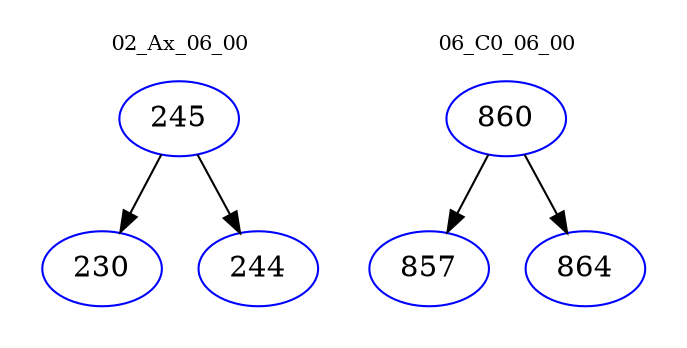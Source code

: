 digraph{
subgraph cluster_0 {
color = white
label = "02_Ax_06_00";
fontsize=10;
T0_245 [label="245", color="blue"]
T0_245 -> T0_230 [color="black"]
T0_230 [label="230", color="blue"]
T0_245 -> T0_244 [color="black"]
T0_244 [label="244", color="blue"]
}
subgraph cluster_1 {
color = white
label = "06_C0_06_00";
fontsize=10;
T1_860 [label="860", color="blue"]
T1_860 -> T1_857 [color="black"]
T1_857 [label="857", color="blue"]
T1_860 -> T1_864 [color="black"]
T1_864 [label="864", color="blue"]
}
}
